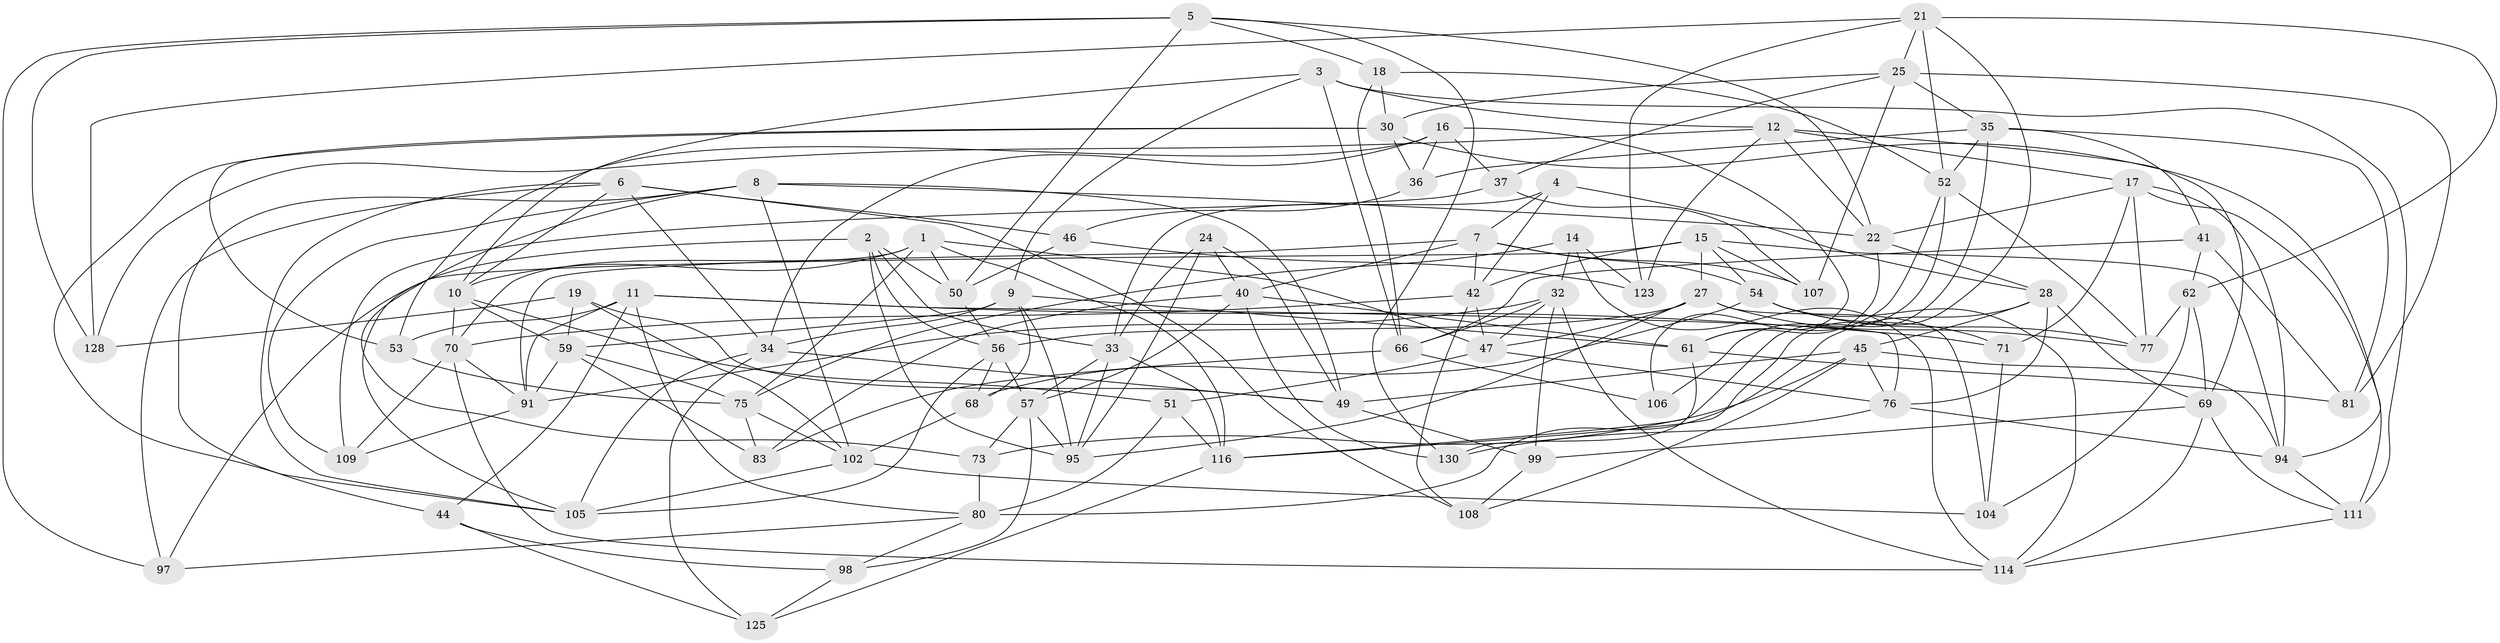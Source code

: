 // original degree distribution, {4: 1.0}
// Generated by graph-tools (version 1.1) at 2025/42/03/06/25 10:42:24]
// undirected, 81 vertices, 210 edges
graph export_dot {
graph [start="1"]
  node [color=gray90,style=filled];
  1 [super="+31"];
  2 [super="+67"];
  3 [super="+101"];
  4;
  5 [super="+13"];
  6 [super="+48"];
  7 [super="+86"];
  8 [super="+65"];
  9 [super="+20"];
  10 [super="+23"];
  11 [super="+63"];
  12 [super="+29"];
  14;
  15 [super="+39"];
  16 [super="+88"];
  17 [super="+72"];
  18;
  19;
  21 [super="+110"];
  22 [super="+26"];
  24;
  25 [super="+64"];
  27 [super="+126"];
  28 [super="+115"];
  30 [super="+112"];
  32 [super="+43"];
  33 [super="+82"];
  34 [super="+78"];
  35 [super="+38"];
  36;
  37;
  40 [super="+74"];
  41;
  42 [super="+129"];
  44;
  45 [super="+85"];
  46;
  47 [super="+90"];
  49 [super="+60"];
  50 [super="+55"];
  51;
  52 [super="+89"];
  53;
  54 [super="+96"];
  56 [super="+100"];
  57 [super="+58"];
  59 [super="+120"];
  61 [super="+103"];
  62 [super="+132"];
  66 [super="+131"];
  68;
  69 [super="+87"];
  70 [super="+79"];
  71;
  73;
  75 [super="+93"];
  76 [super="+84"];
  77 [super="+127"];
  80 [super="+121"];
  81;
  83;
  91 [super="+92"];
  94 [super="+124"];
  95 [super="+113"];
  97;
  98;
  99;
  102 [super="+133"];
  104;
  105 [super="+117"];
  106;
  107;
  108;
  109;
  111 [super="+119"];
  114 [super="+122"];
  116 [super="+118"];
  123;
  125;
  128;
  130;
  1 -- 116;
  1 -- 70;
  1 -- 50;
  1 -- 47;
  1 -- 10;
  1 -- 75;
  2 -- 50 [weight=2];
  2 -- 56;
  2 -- 33;
  2 -- 95;
  2 -- 105;
  3 -- 10;
  3 -- 9;
  3 -- 111 [weight=2];
  3 -- 66;
  3 -- 12;
  4 -- 28;
  4 -- 7;
  4 -- 33;
  4 -- 42;
  5 -- 128;
  5 -- 97;
  5 -- 18;
  5 -- 130;
  5 -- 50;
  5 -- 22;
  6 -- 34;
  6 -- 97;
  6 -- 10;
  6 -- 46;
  6 -- 108;
  6 -- 105;
  7 -- 54;
  7 -- 40;
  7 -- 91;
  7 -- 42;
  7 -- 107;
  8 -- 49;
  8 -- 22;
  8 -- 102;
  8 -- 73;
  8 -- 44;
  8 -- 109;
  9 -- 61;
  9 -- 34;
  9 -- 68;
  9 -- 59;
  9 -- 95;
  10 -- 59;
  10 -- 51;
  10 -- 70;
  11 -- 53;
  11 -- 71;
  11 -- 91;
  11 -- 44;
  11 -- 76;
  11 -- 80;
  12 -- 128;
  12 -- 17;
  12 -- 123;
  12 -- 69;
  12 -- 22;
  14 -- 114;
  14 -- 123;
  14 -- 32;
  14 -- 75;
  15 -- 42;
  15 -- 27;
  15 -- 107;
  15 -- 97;
  15 -- 94;
  15 -- 54;
  16 -- 106 [weight=2];
  16 -- 36;
  16 -- 37;
  16 -- 53;
  16 -- 34;
  17 -- 77;
  17 -- 71;
  17 -- 22;
  17 -- 111;
  17 -- 94;
  18 -- 52;
  18 -- 30;
  18 -- 66;
  19 -- 128;
  19 -- 59;
  19 -- 49;
  19 -- 102;
  21 -- 123;
  21 -- 52;
  21 -- 116;
  21 -- 128;
  21 -- 25;
  21 -- 62;
  22 -- 28;
  22 -- 61;
  24 -- 40;
  24 -- 95;
  24 -- 33;
  24 -- 49;
  25 -- 30;
  25 -- 81;
  25 -- 107;
  25 -- 37;
  25 -- 35;
  27 -- 104;
  27 -- 77;
  27 -- 95;
  27 -- 47;
  27 -- 56;
  28 -- 69;
  28 -- 45;
  28 -- 80;
  28 -- 76;
  30 -- 105;
  30 -- 53;
  30 -- 36;
  30 -- 94;
  32 -- 66;
  32 -- 47;
  32 -- 99;
  32 -- 91;
  32 -- 114;
  33 -- 95;
  33 -- 116;
  33 -- 57;
  34 -- 125;
  34 -- 105;
  34 -- 49;
  35 -- 36;
  35 -- 116;
  35 -- 52;
  35 -- 81;
  35 -- 41;
  36 -- 46;
  37 -- 107;
  37 -- 109;
  40 -- 130;
  40 -- 57;
  40 -- 83;
  40 -- 61;
  41 -- 66;
  41 -- 81;
  41 -- 62;
  42 -- 108;
  42 -- 70;
  42 -- 47;
  44 -- 125;
  44 -- 98;
  45 -- 94;
  45 -- 73;
  45 -- 108;
  45 -- 49;
  45 -- 76;
  46 -- 123;
  46 -- 50;
  47 -- 51;
  47 -- 76;
  49 -- 99;
  50 -- 56;
  51 -- 80;
  51 -- 116;
  52 -- 106;
  52 -- 77;
  52 -- 61;
  53 -- 75;
  54 -- 77;
  54 -- 114;
  54 -- 68;
  54 -- 71;
  56 -- 68;
  56 -- 105;
  56 -- 57;
  57 -- 73;
  57 -- 98;
  57 -- 95;
  59 -- 91;
  59 -- 75;
  59 -- 83;
  61 -- 81;
  61 -- 130;
  62 -- 104;
  62 -- 69;
  62 -- 77 [weight=2];
  66 -- 106;
  66 -- 83;
  68 -- 102;
  69 -- 114;
  69 -- 99;
  69 -- 111;
  70 -- 109;
  70 -- 91;
  70 -- 114;
  71 -- 104;
  73 -- 80;
  75 -- 83;
  75 -- 102;
  76 -- 130;
  76 -- 94;
  80 -- 98;
  80 -- 97;
  91 -- 109;
  94 -- 111;
  98 -- 125;
  99 -- 108;
  102 -- 104;
  102 -- 105;
  111 -- 114;
  116 -- 125;
}

